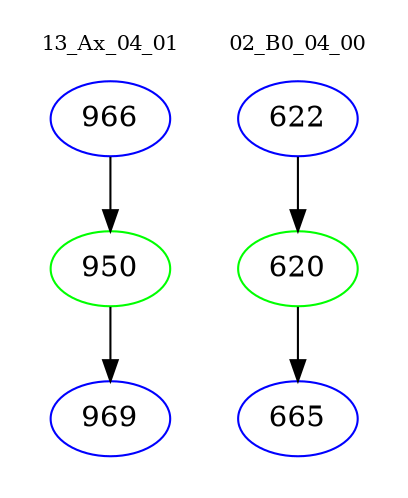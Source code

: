 digraph{
subgraph cluster_0 {
color = white
label = "13_Ax_04_01";
fontsize=10;
T0_966 [label="966", color="blue"]
T0_966 -> T0_950 [color="black"]
T0_950 [label="950", color="green"]
T0_950 -> T0_969 [color="black"]
T0_969 [label="969", color="blue"]
}
subgraph cluster_1 {
color = white
label = "02_B0_04_00";
fontsize=10;
T1_622 [label="622", color="blue"]
T1_622 -> T1_620 [color="black"]
T1_620 [label="620", color="green"]
T1_620 -> T1_665 [color="black"]
T1_665 [label="665", color="blue"]
}
}
